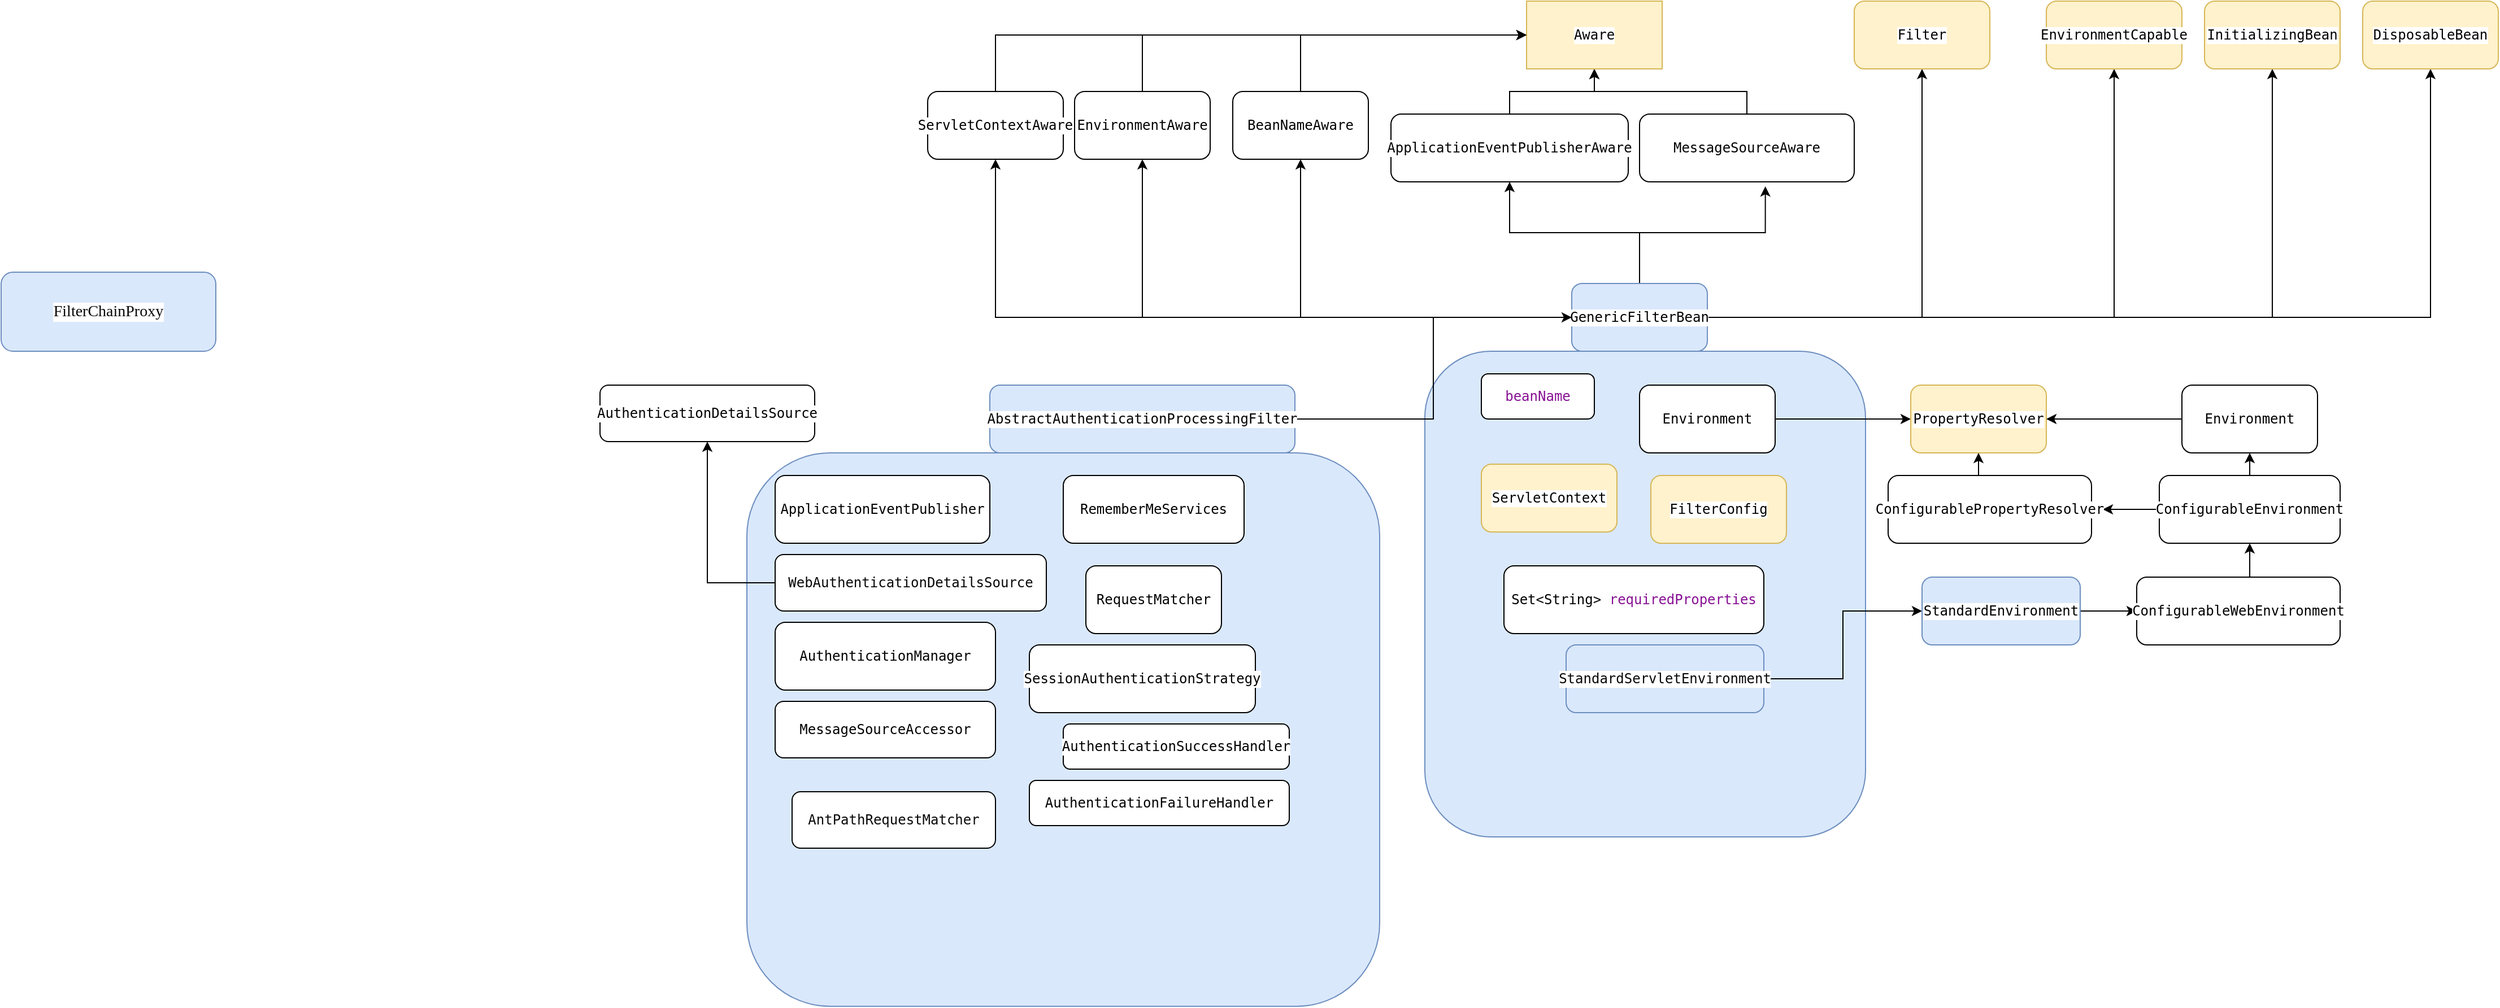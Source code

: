 <mxfile version="20.0.1" type="github">
  <diagram id="pM6_184R_akTny7oLLfo" name="Page-1">
    <mxGraphModel dx="2165" dy="497" grid="1" gridSize="10" guides="1" tooltips="1" connect="1" arrows="1" fold="1" page="1" pageScale="1" pageWidth="1200" pageHeight="1920" math="0" shadow="0">
      <root>
        <mxCell id="0" />
        <mxCell id="1" parent="0" />
        <mxCell id="U9G1X6yg3VPROTmr20GH-8" style="edgeStyle=orthogonalEdgeStyle;rounded=0;orthogonalLoop=1;jettySize=auto;html=1;exitX=0.5;exitY=0;exitDx=0;exitDy=0;entryX=0.5;entryY=1;entryDx=0;entryDy=0;" parent="1" source="U9G1X6yg3VPROTmr20GH-1" target="U9G1X6yg3VPROTmr20GH-3" edge="1">
          <mxGeometry relative="1" as="geometry" />
        </mxCell>
        <mxCell id="U9G1X6yg3VPROTmr20GH-1" value="&lt;pre style=&quot;background-color:#ffffff;color:#080808;font-family:&#39;JetBrains Mono&#39;,monospace;font-size:9.0pt;&quot;&gt;&lt;span style=&quot;color:#000000;&quot;&gt;ApplicationEventPublisherAware&lt;/span&gt;&lt;/pre&gt;" style="rounded=1;whiteSpace=wrap;html=1;" parent="1" vertex="1">
          <mxGeometry x="130" y="130" width="210" height="60" as="geometry" />
        </mxCell>
        <mxCell id="U9G1X6yg3VPROTmr20GH-9" style="edgeStyle=orthogonalEdgeStyle;rounded=0;orthogonalLoop=1;jettySize=auto;html=1;exitX=0.5;exitY=0;exitDx=0;exitDy=0;entryX=0.5;entryY=1;entryDx=0;entryDy=0;" parent="1" source="U9G1X6yg3VPROTmr20GH-2" target="U9G1X6yg3VPROTmr20GH-3" edge="1">
          <mxGeometry relative="1" as="geometry" />
        </mxCell>
        <mxCell id="U9G1X6yg3VPROTmr20GH-2" value="&lt;pre style=&quot;background-color:#ffffff;color:#080808;font-family:&#39;JetBrains Mono&#39;,monospace;font-size:9.0pt;&quot;&gt;&lt;span style=&quot;color:#000000;&quot;&gt;MessageSourceAware&lt;/span&gt;&lt;/pre&gt;" style="rounded=1;whiteSpace=wrap;html=1;" parent="1" vertex="1">
          <mxGeometry x="350" y="130" width="190" height="60" as="geometry" />
        </mxCell>
        <mxCell id="U9G1X6yg3VPROTmr20GH-3" value="&lt;pre style=&quot;background-color:#ffffff;color:#080808;font-family:&#39;JetBrains Mono&#39;,monospace;font-size:9.0pt;&quot;&gt;&lt;span style=&quot;color:#000000;&quot;&gt;Aware&lt;/span&gt;&lt;/pre&gt;" style="rounded=0;whiteSpace=wrap;html=1;fillColor=#fff2cc;strokeColor=#d6b656;" parent="1" vertex="1">
          <mxGeometry x="250" y="30" width="120" height="60" as="geometry" />
        </mxCell>
        <mxCell id="U9G1X6yg3VPROTmr20GH-10" style="edgeStyle=orthogonalEdgeStyle;rounded=0;orthogonalLoop=1;jettySize=auto;html=1;exitX=0.5;exitY=0;exitDx=0;exitDy=0;entryX=0.5;entryY=1;entryDx=0;entryDy=0;" parent="1" source="U9G1X6yg3VPROTmr20GH-6" target="U9G1X6yg3VPROTmr20GH-1" edge="1">
          <mxGeometry relative="1" as="geometry" />
        </mxCell>
        <mxCell id="U9G1X6yg3VPROTmr20GH-11" style="edgeStyle=orthogonalEdgeStyle;rounded=0;orthogonalLoop=1;jettySize=auto;html=1;exitX=0.5;exitY=0;exitDx=0;exitDy=0;entryX=0.586;entryY=1.067;entryDx=0;entryDy=0;entryPerimeter=0;" parent="1" source="U9G1X6yg3VPROTmr20GH-6" target="U9G1X6yg3VPROTmr20GH-2" edge="1">
          <mxGeometry relative="1" as="geometry" />
        </mxCell>
        <mxCell id="U9G1X6yg3VPROTmr20GH-14" style="edgeStyle=orthogonalEdgeStyle;rounded=0;orthogonalLoop=1;jettySize=auto;html=1;exitX=1;exitY=0.5;exitDx=0;exitDy=0;entryX=0.5;entryY=1;entryDx=0;entryDy=0;" parent="1" source="U9G1X6yg3VPROTmr20GH-6" target="U9G1X6yg3VPROTmr20GH-12" edge="1">
          <mxGeometry relative="1" as="geometry" />
        </mxCell>
        <mxCell id="U9G1X6yg3VPROTmr20GH-17" style="edgeStyle=orthogonalEdgeStyle;rounded=0;orthogonalLoop=1;jettySize=auto;html=1;exitX=0;exitY=0.5;exitDx=0;exitDy=0;entryX=0.5;entryY=1;entryDx=0;entryDy=0;" parent="1" source="U9G1X6yg3VPROTmr20GH-6" target="U9G1X6yg3VPROTmr20GH-15" edge="1">
          <mxGeometry relative="1" as="geometry" />
        </mxCell>
        <mxCell id="U9G1X6yg3VPROTmr20GH-19" style="edgeStyle=orthogonalEdgeStyle;rounded=0;orthogonalLoop=1;jettySize=auto;html=1;exitX=0;exitY=0.5;exitDx=0;exitDy=0;entryX=0.5;entryY=1;entryDx=0;entryDy=0;" parent="1" source="U9G1X6yg3VPROTmr20GH-6" target="U9G1X6yg3VPROTmr20GH-18" edge="1">
          <mxGeometry relative="1" as="geometry" />
        </mxCell>
        <mxCell id="U9G1X6yg3VPROTmr20GH-23" style="edgeStyle=orthogonalEdgeStyle;rounded=0;orthogonalLoop=1;jettySize=auto;html=1;exitX=0;exitY=0.5;exitDx=0;exitDy=0;entryX=0.5;entryY=1;entryDx=0;entryDy=0;" parent="1" source="U9G1X6yg3VPROTmr20GH-6" target="U9G1X6yg3VPROTmr20GH-22" edge="1">
          <mxGeometry relative="1" as="geometry" />
        </mxCell>
        <mxCell id="U9G1X6yg3VPROTmr20GH-27" style="edgeStyle=orthogonalEdgeStyle;rounded=0;orthogonalLoop=1;jettySize=auto;html=1;exitX=1;exitY=0.5;exitDx=0;exitDy=0;entryX=0.5;entryY=1;entryDx=0;entryDy=0;" parent="1" source="U9G1X6yg3VPROTmr20GH-6" target="U9G1X6yg3VPROTmr20GH-21" edge="1">
          <mxGeometry relative="1" as="geometry" />
        </mxCell>
        <mxCell id="U9G1X6yg3VPROTmr20GH-28" style="edgeStyle=orthogonalEdgeStyle;rounded=0;orthogonalLoop=1;jettySize=auto;html=1;exitX=1;exitY=0.5;exitDx=0;exitDy=0;entryX=0.5;entryY=1;entryDx=0;entryDy=0;" parent="1" source="U9G1X6yg3VPROTmr20GH-6" target="U9G1X6yg3VPROTmr20GH-25" edge="1">
          <mxGeometry relative="1" as="geometry" />
        </mxCell>
        <mxCell id="U9G1X6yg3VPROTmr20GH-29" style="edgeStyle=orthogonalEdgeStyle;rounded=0;orthogonalLoop=1;jettySize=auto;html=1;exitX=1;exitY=0.5;exitDx=0;exitDy=0;entryX=0.5;entryY=1;entryDx=0;entryDy=0;" parent="1" source="U9G1X6yg3VPROTmr20GH-6" target="U9G1X6yg3VPROTmr20GH-26" edge="1">
          <mxGeometry relative="1" as="geometry" />
        </mxCell>
        <mxCell id="U9G1X6yg3VPROTmr20GH-6" value="&lt;pre style=&quot;background-color:#ffffff;color:#080808;font-family:&#39;JetBrains Mono&#39;,monospace;font-size:9.0pt;&quot;&gt;&lt;span style=&quot;color:#000000;&quot;&gt;GenericFilterBean&lt;/span&gt;&lt;/pre&gt;" style="rounded=1;whiteSpace=wrap;html=1;fillColor=#dae8fc;strokeColor=#6c8ebf;" parent="1" vertex="1">
          <mxGeometry x="290" y="280" width="120" height="60" as="geometry" />
        </mxCell>
        <mxCell id="U9G1X6yg3VPROTmr20GH-12" value="&lt;pre style=&quot;background-color:#ffffff;color:#080808;font-family:&#39;JetBrains Mono&#39;,monospace;font-size:9.0pt;&quot;&gt;&lt;span style=&quot;color:#000000;&quot;&gt;Filter&lt;/span&gt;&lt;/pre&gt;" style="rounded=1;whiteSpace=wrap;html=1;fillColor=#fff2cc;strokeColor=#d6b656;" parent="1" vertex="1">
          <mxGeometry x="540" y="30" width="120" height="60" as="geometry" />
        </mxCell>
        <mxCell id="U9G1X6yg3VPROTmr20GH-16" style="edgeStyle=orthogonalEdgeStyle;rounded=0;orthogonalLoop=1;jettySize=auto;html=1;exitX=0.5;exitY=0;exitDx=0;exitDy=0;entryX=0;entryY=0.5;entryDx=0;entryDy=0;" parent="1" source="U9G1X6yg3VPROTmr20GH-15" target="U9G1X6yg3VPROTmr20GH-3" edge="1">
          <mxGeometry relative="1" as="geometry" />
        </mxCell>
        <mxCell id="U9G1X6yg3VPROTmr20GH-15" value="&lt;pre style=&quot;background-color:#ffffff;color:#080808;font-family:&#39;JetBrains Mono&#39;,monospace;font-size:9.0pt;&quot;&gt;&lt;span style=&quot;color:#000000;&quot;&gt;BeanNameAware&lt;/span&gt;&lt;/pre&gt;" style="rounded=1;whiteSpace=wrap;html=1;" parent="1" vertex="1">
          <mxGeometry x="-10" y="110" width="120" height="60" as="geometry" />
        </mxCell>
        <mxCell id="U9G1X6yg3VPROTmr20GH-20" style="edgeStyle=orthogonalEdgeStyle;rounded=0;orthogonalLoop=1;jettySize=auto;html=1;exitX=0.5;exitY=0;exitDx=0;exitDy=0;entryX=0;entryY=0.5;entryDx=0;entryDy=0;" parent="1" source="U9G1X6yg3VPROTmr20GH-18" target="U9G1X6yg3VPROTmr20GH-3" edge="1">
          <mxGeometry relative="1" as="geometry" />
        </mxCell>
        <mxCell id="U9G1X6yg3VPROTmr20GH-18" value="&lt;pre style=&quot;background-color:#ffffff;color:#080808;font-family:&#39;JetBrains Mono&#39;,monospace;font-size:9.0pt;&quot;&gt;&lt;span style=&quot;color:#000000;&quot;&gt;EnvironmentAware&lt;/span&gt;&lt;/pre&gt;" style="rounded=1;whiteSpace=wrap;html=1;" parent="1" vertex="1">
          <mxGeometry x="-150" y="110" width="120" height="60" as="geometry" />
        </mxCell>
        <mxCell id="U9G1X6yg3VPROTmr20GH-21" value="&lt;pre style=&quot;background-color:#ffffff;color:#080808;font-family:&#39;JetBrains Mono&#39;,monospace;font-size:9.0pt;&quot;&gt;&lt;span style=&quot;color:#000000;&quot;&gt;EnvironmentCapable&lt;/span&gt;&lt;/pre&gt;" style="rounded=1;whiteSpace=wrap;html=1;fillColor=#fff2cc;strokeColor=#d6b656;" parent="1" vertex="1">
          <mxGeometry x="710" y="30" width="120" height="60" as="geometry" />
        </mxCell>
        <mxCell id="U9G1X6yg3VPROTmr20GH-24" style="edgeStyle=orthogonalEdgeStyle;rounded=0;orthogonalLoop=1;jettySize=auto;html=1;exitX=0.5;exitY=0;exitDx=0;exitDy=0;entryX=0;entryY=0.5;entryDx=0;entryDy=0;" parent="1" source="U9G1X6yg3VPROTmr20GH-22" target="U9G1X6yg3VPROTmr20GH-3" edge="1">
          <mxGeometry relative="1" as="geometry" />
        </mxCell>
        <mxCell id="U9G1X6yg3VPROTmr20GH-22" value="&lt;pre style=&quot;background-color:#ffffff;color:#080808;font-family:&#39;JetBrains Mono&#39;,monospace;font-size:9.0pt;&quot;&gt;&lt;span style=&quot;color:#000000;&quot;&gt;ServletContextAware&lt;/span&gt;&lt;/pre&gt;" style="rounded=1;whiteSpace=wrap;html=1;" parent="1" vertex="1">
          <mxGeometry x="-280" y="110" width="120" height="60" as="geometry" />
        </mxCell>
        <mxCell id="U9G1X6yg3VPROTmr20GH-25" value="&lt;pre style=&quot;background-color:#ffffff;color:#080808;font-family:&#39;JetBrains Mono&#39;,monospace;font-size:9.0pt;&quot;&gt;&lt;span style=&quot;color:#000000;&quot;&gt;InitializingBean&lt;/span&gt;&lt;/pre&gt;" style="rounded=1;whiteSpace=wrap;html=1;fillColor=#fff2cc;strokeColor=#d6b656;" parent="1" vertex="1">
          <mxGeometry x="850" y="30" width="120" height="60" as="geometry" />
        </mxCell>
        <mxCell id="U9G1X6yg3VPROTmr20GH-26" value="&lt;pre style=&quot;background-color:#ffffff;color:#080808;font-family:&#39;JetBrains Mono&#39;,monospace;font-size:9.0pt;&quot;&gt;&lt;span style=&quot;color:#000000;&quot;&gt;DisposableBean&lt;/span&gt;&lt;/pre&gt;" style="rounded=1;whiteSpace=wrap;html=1;fillColor=#fff2cc;strokeColor=#d6b656;" parent="1" vertex="1">
          <mxGeometry x="990" y="30" width="120" height="60" as="geometry" />
        </mxCell>
        <mxCell id="U9G1X6yg3VPROTmr20GH-30" value="" style="rounded=1;whiteSpace=wrap;html=1;fillColor=#dae8fc;strokeColor=#6c8ebf;" parent="1" vertex="1">
          <mxGeometry x="160" y="340" width="390" height="430" as="geometry" />
        </mxCell>
        <mxCell id="U9G1X6yg3VPROTmr20GH-31" value="&lt;pre style=&quot;background-color:#ffffff;color:#080808;font-family:&#39;JetBrains Mono&#39;,monospace;font-size:9.0pt;&quot;&gt;&lt;span style=&quot;color:#871094;&quot;&gt;beanName&lt;/span&gt;&lt;/pre&gt;" style="rounded=1;whiteSpace=wrap;html=1;" parent="1" vertex="1">
          <mxGeometry x="210" y="360" width="100" height="40" as="geometry" />
        </mxCell>
        <mxCell id="U9G1X6yg3VPROTmr20GH-37" style="edgeStyle=orthogonalEdgeStyle;rounded=0;orthogonalLoop=1;jettySize=auto;html=1;exitX=1;exitY=0.5;exitDx=0;exitDy=0;" parent="1" source="U9G1X6yg3VPROTmr20GH-32" target="U9G1X6yg3VPROTmr20GH-36" edge="1">
          <mxGeometry relative="1" as="geometry" />
        </mxCell>
        <mxCell id="U9G1X6yg3VPROTmr20GH-32" value="&lt;pre style=&quot;background-color:#ffffff;color:#080808;font-family:&#39;JetBrains Mono&#39;,monospace;font-size:9.0pt;&quot;&gt;&lt;span style=&quot;color:#000000;&quot;&gt;Environment&lt;/span&gt;&lt;/pre&gt;" style="rounded=1;whiteSpace=wrap;html=1;" parent="1" vertex="1">
          <mxGeometry x="350" y="370" width="120" height="60" as="geometry" />
        </mxCell>
        <mxCell id="U9G1X6yg3VPROTmr20GH-33" value="&lt;pre style=&quot;background-color:#ffffff;color:#080808;font-family:&#39;JetBrains Mono&#39;,monospace;font-size:9.0pt;&quot;&gt;&lt;span style=&quot;color:#000000;&quot;&gt;ServletContext&lt;/span&gt;&lt;/pre&gt;" style="rounded=1;whiteSpace=wrap;html=1;fillColor=#fff2cc;strokeColor=#d6b656;" parent="1" vertex="1">
          <mxGeometry x="210" y="440" width="120" height="60" as="geometry" />
        </mxCell>
        <mxCell id="U9G1X6yg3VPROTmr20GH-34" value="&lt;pre style=&quot;background-color:#ffffff;color:#080808;font-family:&#39;JetBrains Mono&#39;,monospace;font-size:9.0pt;&quot;&gt;&lt;span style=&quot;color:#000000;&quot;&gt;FilterConfig&lt;/span&gt;&lt;/pre&gt;" style="rounded=1;whiteSpace=wrap;html=1;fillColor=#fff2cc;strokeColor=#d6b656;" parent="1" vertex="1">
          <mxGeometry x="360" y="450" width="120" height="60" as="geometry" />
        </mxCell>
        <mxCell id="U9G1X6yg3VPROTmr20GH-35" value="&lt;pre style=&quot;background-color:#ffffff;color:#080808;font-family:&#39;JetBrains Mono&#39;,monospace;font-size:9.0pt;&quot;&gt;&lt;span style=&quot;color:#000000;&quot;&gt;Set&lt;/span&gt;&amp;lt;&lt;span style=&quot;color:#000000;&quot;&gt;String&lt;/span&gt;&amp;gt; &lt;span style=&quot;color:#871094;&quot;&gt;requiredProperties&lt;/span&gt;&lt;/pre&gt;" style="rounded=1;whiteSpace=wrap;html=1;" parent="1" vertex="1">
          <mxGeometry x="230" y="530" width="230" height="60" as="geometry" />
        </mxCell>
        <mxCell id="U9G1X6yg3VPROTmr20GH-36" value="&lt;pre style=&quot;background-color:#ffffff;color:#080808;font-family:&#39;JetBrains Mono&#39;,monospace;font-size:9.0pt;&quot;&gt;&lt;span style=&quot;color:#000000;&quot;&gt;PropertyResolver&lt;/span&gt;&lt;/pre&gt;" style="rounded=1;whiteSpace=wrap;html=1;fillColor=#fff2cc;strokeColor=#d6b656;" parent="1" vertex="1">
          <mxGeometry x="590" y="370" width="120" height="60" as="geometry" />
        </mxCell>
        <mxCell id="U9G1X6yg3VPROTmr20GH-40" style="edgeStyle=orthogonalEdgeStyle;rounded=0;orthogonalLoop=1;jettySize=auto;html=1;exitX=1;exitY=0.5;exitDx=0;exitDy=0;" parent="1" source="U9G1X6yg3VPROTmr20GH-38" target="U9G1X6yg3VPROTmr20GH-39" edge="1">
          <mxGeometry relative="1" as="geometry" />
        </mxCell>
        <mxCell id="U9G1X6yg3VPROTmr20GH-38" value="&lt;pre style=&quot;background-color:#ffffff;color:#080808;font-family:&#39;JetBrains Mono&#39;,monospace;font-size:9.0pt;&quot;&gt;StandardServletEnvironment&lt;/pre&gt;" style="rounded=1;whiteSpace=wrap;html=1;fillColor=#dae8fc;strokeColor=#6c8ebf;" parent="1" vertex="1">
          <mxGeometry x="285" y="600" width="175" height="60" as="geometry" />
        </mxCell>
        <mxCell id="U9G1X6yg3VPROTmr20GH-51" style="edgeStyle=orthogonalEdgeStyle;rounded=0;orthogonalLoop=1;jettySize=auto;html=1;exitX=1;exitY=0.5;exitDx=0;exitDy=0;entryX=0;entryY=0.5;entryDx=0;entryDy=0;" parent="1" source="U9G1X6yg3VPROTmr20GH-39" target="U9G1X6yg3VPROTmr20GH-41" edge="1">
          <mxGeometry relative="1" as="geometry" />
        </mxCell>
        <mxCell id="U9G1X6yg3VPROTmr20GH-39" value="&lt;pre style=&quot;background-color:#ffffff;color:#080808;font-family:&#39;JetBrains Mono&#39;,monospace;font-size:9.0pt;&quot;&gt;&lt;span style=&quot;color:#000000;&quot;&gt;StandardEnvironment&lt;/span&gt;&lt;/pre&gt;" style="rounded=1;whiteSpace=wrap;html=1;fillColor=#dae8fc;strokeColor=#6c8ebf;" parent="1" vertex="1">
          <mxGeometry x="600" y="540" width="140" height="60" as="geometry" />
        </mxCell>
        <mxCell id="U9G1X6yg3VPROTmr20GH-44" style="edgeStyle=orthogonalEdgeStyle;rounded=0;orthogonalLoop=1;jettySize=auto;html=1;exitX=0.5;exitY=0;exitDx=0;exitDy=0;entryX=0.5;entryY=1;entryDx=0;entryDy=0;" parent="1" source="U9G1X6yg3VPROTmr20GH-41" target="U9G1X6yg3VPROTmr20GH-42" edge="1">
          <mxGeometry relative="1" as="geometry" />
        </mxCell>
        <mxCell id="U9G1X6yg3VPROTmr20GH-41" value="&lt;pre style=&quot;background-color:#ffffff;color:#080808;font-family:&#39;JetBrains Mono&#39;,monospace;font-size:9.0pt;&quot;&gt;&lt;span style=&quot;color:#000000;&quot;&gt;ConfigurableWebEnvironment&lt;/span&gt;&lt;/pre&gt;" style="rounded=1;whiteSpace=wrap;html=1;" parent="1" vertex="1">
          <mxGeometry x="790" y="540" width="180" height="60" as="geometry" />
        </mxCell>
        <mxCell id="U9G1X6yg3VPROTmr20GH-46" style="edgeStyle=orthogonalEdgeStyle;rounded=0;orthogonalLoop=1;jettySize=auto;html=1;exitX=0.5;exitY=0;exitDx=0;exitDy=0;entryX=0.5;entryY=1;entryDx=0;entryDy=0;" parent="1" source="U9G1X6yg3VPROTmr20GH-42" target="U9G1X6yg3VPROTmr20GH-45" edge="1">
          <mxGeometry relative="1" as="geometry" />
        </mxCell>
        <mxCell id="U9G1X6yg3VPROTmr20GH-49" style="edgeStyle=orthogonalEdgeStyle;rounded=0;orthogonalLoop=1;jettySize=auto;html=1;exitX=0;exitY=0.5;exitDx=0;exitDy=0;" parent="1" source="U9G1X6yg3VPROTmr20GH-42" edge="1">
          <mxGeometry relative="1" as="geometry">
            <mxPoint x="760" y="480" as="targetPoint" />
          </mxGeometry>
        </mxCell>
        <mxCell id="U9G1X6yg3VPROTmr20GH-42" value="&lt;pre style=&quot;background-color:#ffffff;color:#080808;font-family:&#39;JetBrains Mono&#39;,monospace;font-size:9.0pt;&quot;&gt;&lt;span style=&quot;color:#000000;&quot;&gt;ConfigurableEnvironment&lt;/span&gt;&lt;/pre&gt;" style="rounded=1;whiteSpace=wrap;html=1;" parent="1" vertex="1">
          <mxGeometry x="810" y="450" width="160" height="60" as="geometry" />
        </mxCell>
        <mxCell id="U9G1X6yg3VPROTmr20GH-50" style="edgeStyle=orthogonalEdgeStyle;rounded=0;orthogonalLoop=1;jettySize=auto;html=1;entryX=1;entryY=0.5;entryDx=0;entryDy=0;" parent="1" source="U9G1X6yg3VPROTmr20GH-45" target="U9G1X6yg3VPROTmr20GH-36" edge="1">
          <mxGeometry relative="1" as="geometry" />
        </mxCell>
        <mxCell id="U9G1X6yg3VPROTmr20GH-45" value="&lt;pre style=&quot;background-color:#ffffff;color:#080808;font-family:&#39;JetBrains Mono&#39;,monospace;font-size:9.0pt;&quot;&gt;&lt;span style=&quot;color:#000000;&quot;&gt;Environment&lt;/span&gt;&lt;/pre&gt;" style="rounded=1;whiteSpace=wrap;html=1;" parent="1" vertex="1">
          <mxGeometry x="830" y="370" width="120" height="60" as="geometry" />
        </mxCell>
        <mxCell id="U9G1X6yg3VPROTmr20GH-48" style="edgeStyle=orthogonalEdgeStyle;rounded=0;orthogonalLoop=1;jettySize=auto;html=1;exitX=0.5;exitY=0;exitDx=0;exitDy=0;entryX=0.5;entryY=1;entryDx=0;entryDy=0;" parent="1" source="U9G1X6yg3VPROTmr20GH-47" target="U9G1X6yg3VPROTmr20GH-36" edge="1">
          <mxGeometry relative="1" as="geometry" />
        </mxCell>
        <mxCell id="U9G1X6yg3VPROTmr20GH-47" value="&lt;pre style=&quot;background-color:#ffffff;color:#080808;font-family:&#39;JetBrains Mono&#39;,monospace;font-size:9.0pt;&quot;&gt;&lt;span style=&quot;color:#000000;&quot;&gt;ConfigurablePropertyResolver&lt;/span&gt;&lt;/pre&gt;" style="rounded=1;whiteSpace=wrap;html=1;" parent="1" vertex="1">
          <mxGeometry x="570" y="450" width="180" height="60" as="geometry" />
        </mxCell>
        <mxCell id="U9G1X6yg3VPROTmr20GH-53" style="edgeStyle=orthogonalEdgeStyle;rounded=0;orthogonalLoop=1;jettySize=auto;html=1;exitX=1;exitY=0.5;exitDx=0;exitDy=0;entryX=0;entryY=0.5;entryDx=0;entryDy=0;" parent="1" source="U9G1X6yg3VPROTmr20GH-52" target="U9G1X6yg3VPROTmr20GH-6" edge="1">
          <mxGeometry relative="1" as="geometry" />
        </mxCell>
        <mxCell id="U9G1X6yg3VPROTmr20GH-52" value="&lt;pre style=&quot;background-color:#ffffff;color:#080808;font-family:&#39;JetBrains Mono&#39;,monospace;font-size:9.0pt;&quot;&gt;&lt;span style=&quot;color:#000000;&quot;&gt;AbstractAuthenticationProcessingFilter&lt;/span&gt;&lt;/pre&gt;" style="rounded=1;whiteSpace=wrap;html=1;fillColor=#dae8fc;strokeColor=#6c8ebf;" parent="1" vertex="1">
          <mxGeometry x="-225" y="370" width="270" height="60" as="geometry" />
        </mxCell>
        <mxCell id="U9G1X6yg3VPROTmr20GH-54" value="" style="rounded=1;whiteSpace=wrap;html=1;fillColor=#dae8fc;strokeColor=#6c8ebf;" parent="1" vertex="1">
          <mxGeometry x="-440" y="430" width="560" height="490" as="geometry" />
        </mxCell>
        <mxCell id="U9G1X6yg3VPROTmr20GH-55" value="&lt;pre style=&quot;background-color:#ffffff;color:#080808;font-family:&#39;JetBrains Mono&#39;,monospace;font-size:9.0pt;&quot;&gt;&lt;span style=&quot;color:#000000;&quot;&gt;ApplicationEventPublisher&lt;/span&gt;&lt;/pre&gt;" style="rounded=1;whiteSpace=wrap;html=1;" parent="1" vertex="1">
          <mxGeometry x="-415" y="450" width="190" height="60" as="geometry" />
        </mxCell>
        <mxCell id="U9G1X6yg3VPROTmr20GH-58" style="edgeStyle=orthogonalEdgeStyle;rounded=0;orthogonalLoop=1;jettySize=auto;html=1;exitX=0;exitY=0.5;exitDx=0;exitDy=0;entryX=0.5;entryY=1;entryDx=0;entryDy=0;" parent="1" source="U9G1X6yg3VPROTmr20GH-56" target="U9G1X6yg3VPROTmr20GH-57" edge="1">
          <mxGeometry relative="1" as="geometry" />
        </mxCell>
        <mxCell id="U9G1X6yg3VPROTmr20GH-56" value="&lt;pre style=&quot;background-color:#ffffff;color:#080808;font-family:&#39;JetBrains Mono&#39;,monospace;font-size:9.0pt;&quot;&gt;WebAuthenticationDetailsSource&lt;/pre&gt;" style="rounded=1;whiteSpace=wrap;html=1;" parent="1" vertex="1">
          <mxGeometry x="-415" y="520" width="240" height="50" as="geometry" />
        </mxCell>
        <mxCell id="U9G1X6yg3VPROTmr20GH-57" value="&lt;pre style=&quot;background-color:#ffffff;color:#080808;font-family:&#39;JetBrains Mono&#39;,monospace;font-size:9.0pt;&quot;&gt;&lt;span style=&quot;color:#000000;&quot;&gt;AuthenticationDetailsSource&lt;/span&gt;&lt;/pre&gt;" style="rounded=1;whiteSpace=wrap;html=1;" parent="1" vertex="1">
          <mxGeometry x="-570" y="370" width="190" height="50" as="geometry" />
        </mxCell>
        <mxCell id="U9G1X6yg3VPROTmr20GH-59" value="&lt;pre style=&quot;background-color:#ffffff;color:#080808;font-family:&#39;JetBrains Mono&#39;,monospace;font-size:9.0pt;&quot;&gt;&lt;span style=&quot;color:#000000;&quot;&gt;AuthenticationManager&lt;/span&gt;&lt;/pre&gt;" style="rounded=1;whiteSpace=wrap;html=1;" parent="1" vertex="1">
          <mxGeometry x="-415" y="580" width="195" height="60" as="geometry" />
        </mxCell>
        <mxCell id="U9G1X6yg3VPROTmr20GH-60" value="&lt;pre style=&quot;background-color:#ffffff;color:#080808;font-family:&#39;JetBrains Mono&#39;,monospace;font-size:9.0pt;&quot;&gt;&lt;span style=&quot;color:#000000;&quot;&gt;MessageSourceAccessor&lt;/span&gt;&lt;/pre&gt;" style="rounded=1;whiteSpace=wrap;html=1;" parent="1" vertex="1">
          <mxGeometry x="-415" y="650" width="195" height="50" as="geometry" />
        </mxCell>
        <mxCell id="U9G1X6yg3VPROTmr20GH-62" value="&lt;pre style=&quot;background-color:#ffffff;color:#080808;font-family:&#39;JetBrains Mono&#39;,monospace;font-size:9.0pt;&quot;&gt;&lt;span style=&quot;color:#000000;&quot;&gt;RememberMeServices&lt;/span&gt;&lt;/pre&gt;" style="rounded=1;whiteSpace=wrap;html=1;" parent="1" vertex="1">
          <mxGeometry x="-160" y="450" width="160" height="60" as="geometry" />
        </mxCell>
        <mxCell id="U9G1X6yg3VPROTmr20GH-63" value="&lt;pre style=&quot;background-color:#ffffff;color:#080808;font-family:&#39;JetBrains Mono&#39;,monospace;font-size:9.0pt;&quot;&gt;&lt;span style=&quot;color:#000000;&quot;&gt;RequestMatcher&lt;/span&gt;&lt;/pre&gt;" style="rounded=1;whiteSpace=wrap;html=1;" parent="1" vertex="1">
          <mxGeometry x="-140" y="530" width="120" height="60" as="geometry" />
        </mxCell>
        <mxCell id="U9G1X6yg3VPROTmr20GH-64" value="&lt;pre style=&quot;background-color:#ffffff;color:#080808;font-family:&#39;JetBrains Mono&#39;,monospace;font-size:9.0pt;&quot;&gt;&lt;span style=&quot;color:#000000;&quot;&gt;SessionAuthenticationStrategy&lt;/span&gt;&lt;/pre&gt;" style="rounded=1;whiteSpace=wrap;html=1;" parent="1" vertex="1">
          <mxGeometry x="-190" y="600" width="200" height="60" as="geometry" />
        </mxCell>
        <mxCell id="U9G1X6yg3VPROTmr20GH-65" value="&lt;pre style=&quot;background-color:#ffffff;color:#080808;font-family:&#39;JetBrains Mono&#39;,monospace;font-size:9.0pt;&quot;&gt;&lt;span style=&quot;color:#000000;&quot;&gt;AuthenticationSuccessHandler&lt;/span&gt;&lt;/pre&gt;" style="rounded=1;whiteSpace=wrap;html=1;" parent="1" vertex="1">
          <mxGeometry x="-160" y="670" width="200" height="40" as="geometry" />
        </mxCell>
        <mxCell id="U9G1X6yg3VPROTmr20GH-66" value="&lt;pre style=&quot;background-color:#ffffff;color:#080808;font-family:&#39;JetBrains Mono&#39;,monospace;font-size:9.0pt;&quot;&gt;&lt;span style=&quot;color:#000000;&quot;&gt;AuthenticationFailureHandler&lt;/span&gt;&lt;/pre&gt;" style="rounded=1;whiteSpace=wrap;html=1;" parent="1" vertex="1">
          <mxGeometry x="-190" y="720" width="230" height="40" as="geometry" />
        </mxCell>
        <mxCell id="U9G1X6yg3VPROTmr20GH-68" value="&lt;pre style=&quot;background-color:#ffffff;color:#080808;font-family:&#39;JetBrains Mono&#39;,monospace;font-size:9.0pt;&quot;&gt;AntPathRequestMatcher&lt;/pre&gt;" style="rounded=1;whiteSpace=wrap;html=1;" parent="1" vertex="1">
          <mxGeometry x="-400" y="730" width="180" height="50" as="geometry" />
        </mxCell>
        <mxCell id="RwF6sYBldyr7odMLDGwx-1" value="&lt;pre style=&quot;background-color:#ffffff;color:#080808;font-family:&#39;Consolas&#39;;font-size:10.5pt;&quot;&gt;FilterChainProxy&lt;/pre&gt;" style="rounded=1;whiteSpace=wrap;html=1;fillColor=#dae8fc;strokeColor=#6c8ebf;" vertex="1" parent="1">
          <mxGeometry x="-1100" y="270" width="190" height="70" as="geometry" />
        </mxCell>
      </root>
    </mxGraphModel>
  </diagram>
</mxfile>
